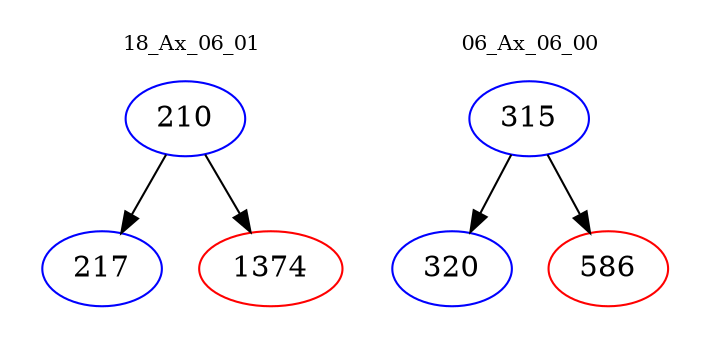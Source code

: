 digraph{
subgraph cluster_0 {
color = white
label = "18_Ax_06_01";
fontsize=10;
T0_210 [label="210", color="blue"]
T0_210 -> T0_217 [color="black"]
T0_217 [label="217", color="blue"]
T0_210 -> T0_1374 [color="black"]
T0_1374 [label="1374", color="red"]
}
subgraph cluster_1 {
color = white
label = "06_Ax_06_00";
fontsize=10;
T1_315 [label="315", color="blue"]
T1_315 -> T1_320 [color="black"]
T1_320 [label="320", color="blue"]
T1_315 -> T1_586 [color="black"]
T1_586 [label="586", color="red"]
}
}
